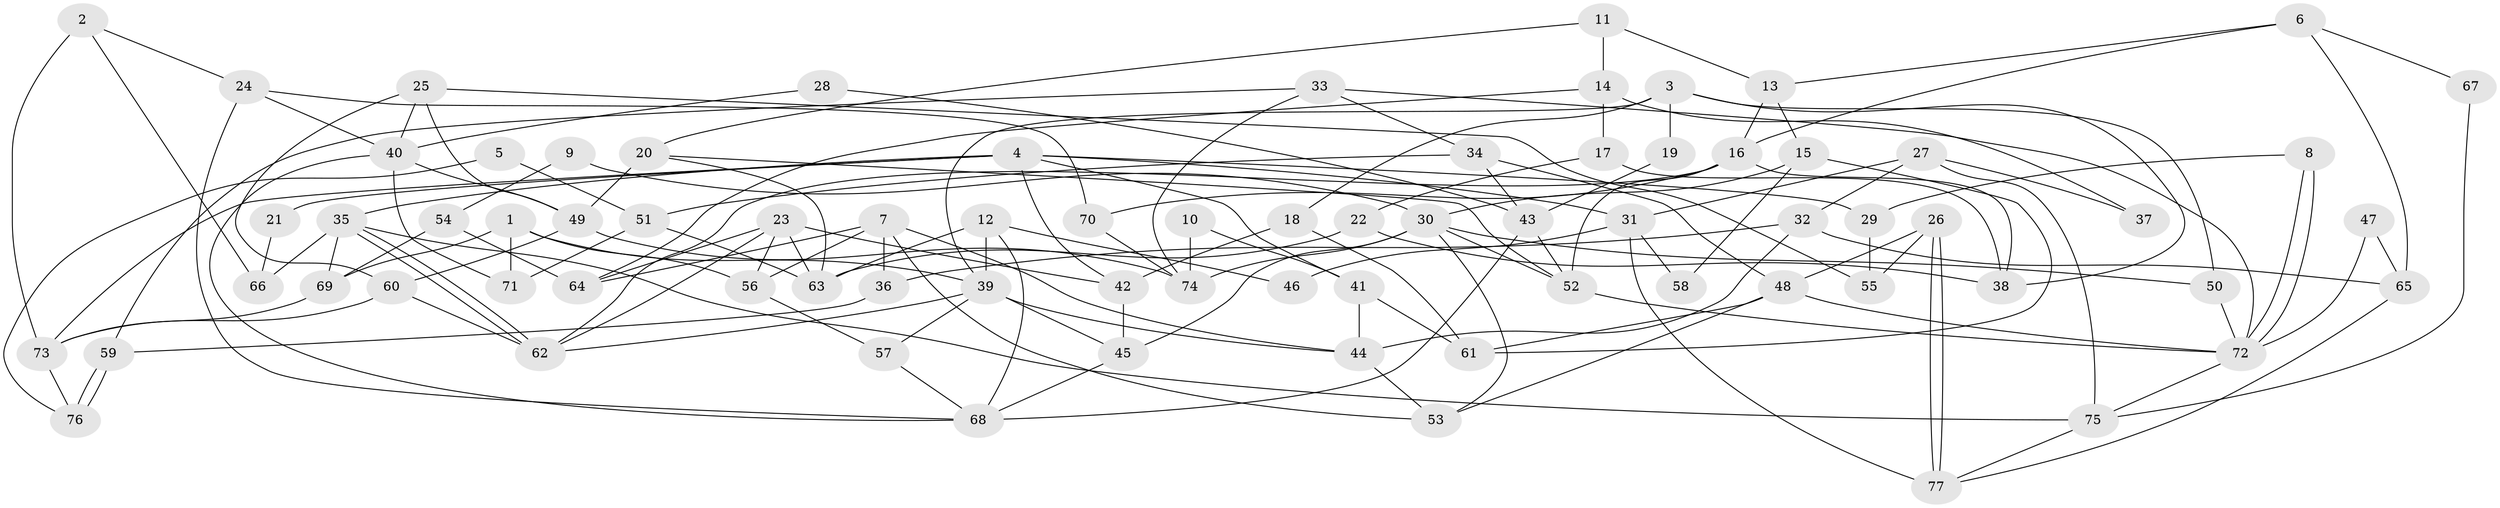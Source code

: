// coarse degree distribution, {4: 0.18421052631578946, 5: 0.13157894736842105, 11: 0.05263157894736842, 3: 0.21052631578947367, 7: 0.07894736842105263, 6: 0.10526315789473684, 2: 0.07894736842105263, 14: 0.02631578947368421, 8: 0.07894736842105263, 9: 0.05263157894736842}
// Generated by graph-tools (version 1.1) at 2025/19/03/04/25 18:19:01]
// undirected, 77 vertices, 154 edges
graph export_dot {
graph [start="1"]
  node [color=gray90,style=filled];
  1;
  2;
  3;
  4;
  5;
  6;
  7;
  8;
  9;
  10;
  11;
  12;
  13;
  14;
  15;
  16;
  17;
  18;
  19;
  20;
  21;
  22;
  23;
  24;
  25;
  26;
  27;
  28;
  29;
  30;
  31;
  32;
  33;
  34;
  35;
  36;
  37;
  38;
  39;
  40;
  41;
  42;
  43;
  44;
  45;
  46;
  47;
  48;
  49;
  50;
  51;
  52;
  53;
  54;
  55;
  56;
  57;
  58;
  59;
  60;
  61;
  62;
  63;
  64;
  65;
  66;
  67;
  68;
  69;
  70;
  71;
  72;
  73;
  74;
  75;
  76;
  77;
  1 -- 56;
  1 -- 39;
  1 -- 69;
  1 -- 71;
  2 -- 73;
  2 -- 24;
  2 -- 66;
  3 -- 39;
  3 -- 50;
  3 -- 18;
  3 -- 19;
  3 -- 38;
  4 -- 73;
  4 -- 42;
  4 -- 21;
  4 -- 29;
  4 -- 31;
  4 -- 35;
  4 -- 41;
  5 -- 51;
  5 -- 76;
  6 -- 65;
  6 -- 16;
  6 -- 13;
  6 -- 67;
  7 -- 53;
  7 -- 56;
  7 -- 36;
  7 -- 44;
  7 -- 64;
  8 -- 72;
  8 -- 72;
  8 -- 29;
  9 -- 30;
  9 -- 54;
  10 -- 41;
  10 -- 74;
  11 -- 20;
  11 -- 13;
  11 -- 14;
  12 -- 39;
  12 -- 63;
  12 -- 46;
  12 -- 68;
  13 -- 16;
  13 -- 15;
  14 -- 64;
  14 -- 17;
  14 -- 37;
  15 -- 61;
  15 -- 30;
  15 -- 58;
  16 -- 52;
  16 -- 62;
  16 -- 38;
  16 -- 70;
  17 -- 38;
  17 -- 22;
  18 -- 61;
  18 -- 42;
  19 -- 43;
  20 -- 52;
  20 -- 63;
  20 -- 49;
  21 -- 66;
  22 -- 38;
  22 -- 63;
  23 -- 42;
  23 -- 62;
  23 -- 56;
  23 -- 63;
  23 -- 64;
  24 -- 70;
  24 -- 68;
  24 -- 40;
  25 -- 40;
  25 -- 49;
  25 -- 55;
  25 -- 60;
  26 -- 48;
  26 -- 77;
  26 -- 77;
  26 -- 55;
  27 -- 31;
  27 -- 75;
  27 -- 32;
  27 -- 37;
  28 -- 40;
  28 -- 43;
  29 -- 55;
  30 -- 53;
  30 -- 45;
  30 -- 50;
  30 -- 52;
  30 -- 74;
  31 -- 77;
  31 -- 46;
  31 -- 58;
  32 -- 44;
  32 -- 36;
  32 -- 65;
  33 -- 74;
  33 -- 59;
  33 -- 34;
  33 -- 72;
  34 -- 43;
  34 -- 48;
  34 -- 51;
  35 -- 62;
  35 -- 62;
  35 -- 66;
  35 -- 69;
  35 -- 75;
  36 -- 59;
  39 -- 62;
  39 -- 45;
  39 -- 44;
  39 -- 57;
  40 -- 71;
  40 -- 49;
  40 -- 68;
  41 -- 44;
  41 -- 61;
  42 -- 45;
  43 -- 52;
  43 -- 68;
  44 -- 53;
  45 -- 68;
  47 -- 72;
  47 -- 65;
  48 -- 72;
  48 -- 53;
  48 -- 61;
  49 -- 60;
  49 -- 74;
  50 -- 72;
  51 -- 63;
  51 -- 71;
  52 -- 72;
  54 -- 64;
  54 -- 69;
  56 -- 57;
  57 -- 68;
  59 -- 76;
  59 -- 76;
  60 -- 62;
  60 -- 73;
  65 -- 77;
  67 -- 75;
  69 -- 73;
  70 -- 74;
  72 -- 75;
  73 -- 76;
  75 -- 77;
}

